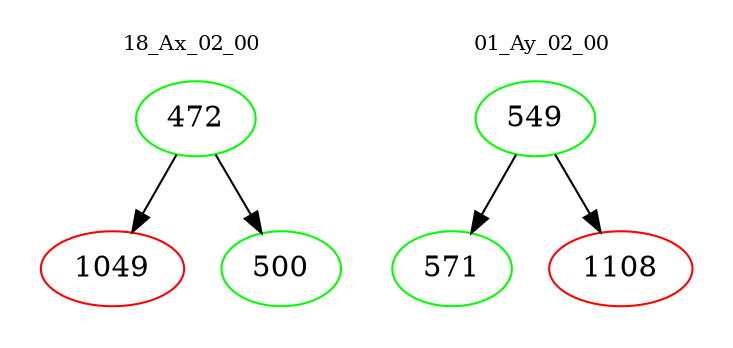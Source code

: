 digraph{
subgraph cluster_0 {
color = white
label = "18_Ax_02_00";
fontsize=10;
T0_472 [label="472", color="green"]
T0_472 -> T0_1049 [color="black"]
T0_1049 [label="1049", color="red"]
T0_472 -> T0_500 [color="black"]
T0_500 [label="500", color="green"]
}
subgraph cluster_1 {
color = white
label = "01_Ay_02_00";
fontsize=10;
T1_549 [label="549", color="green"]
T1_549 -> T1_571 [color="black"]
T1_571 [label="571", color="green"]
T1_549 -> T1_1108 [color="black"]
T1_1108 [label="1108", color="red"]
}
}
